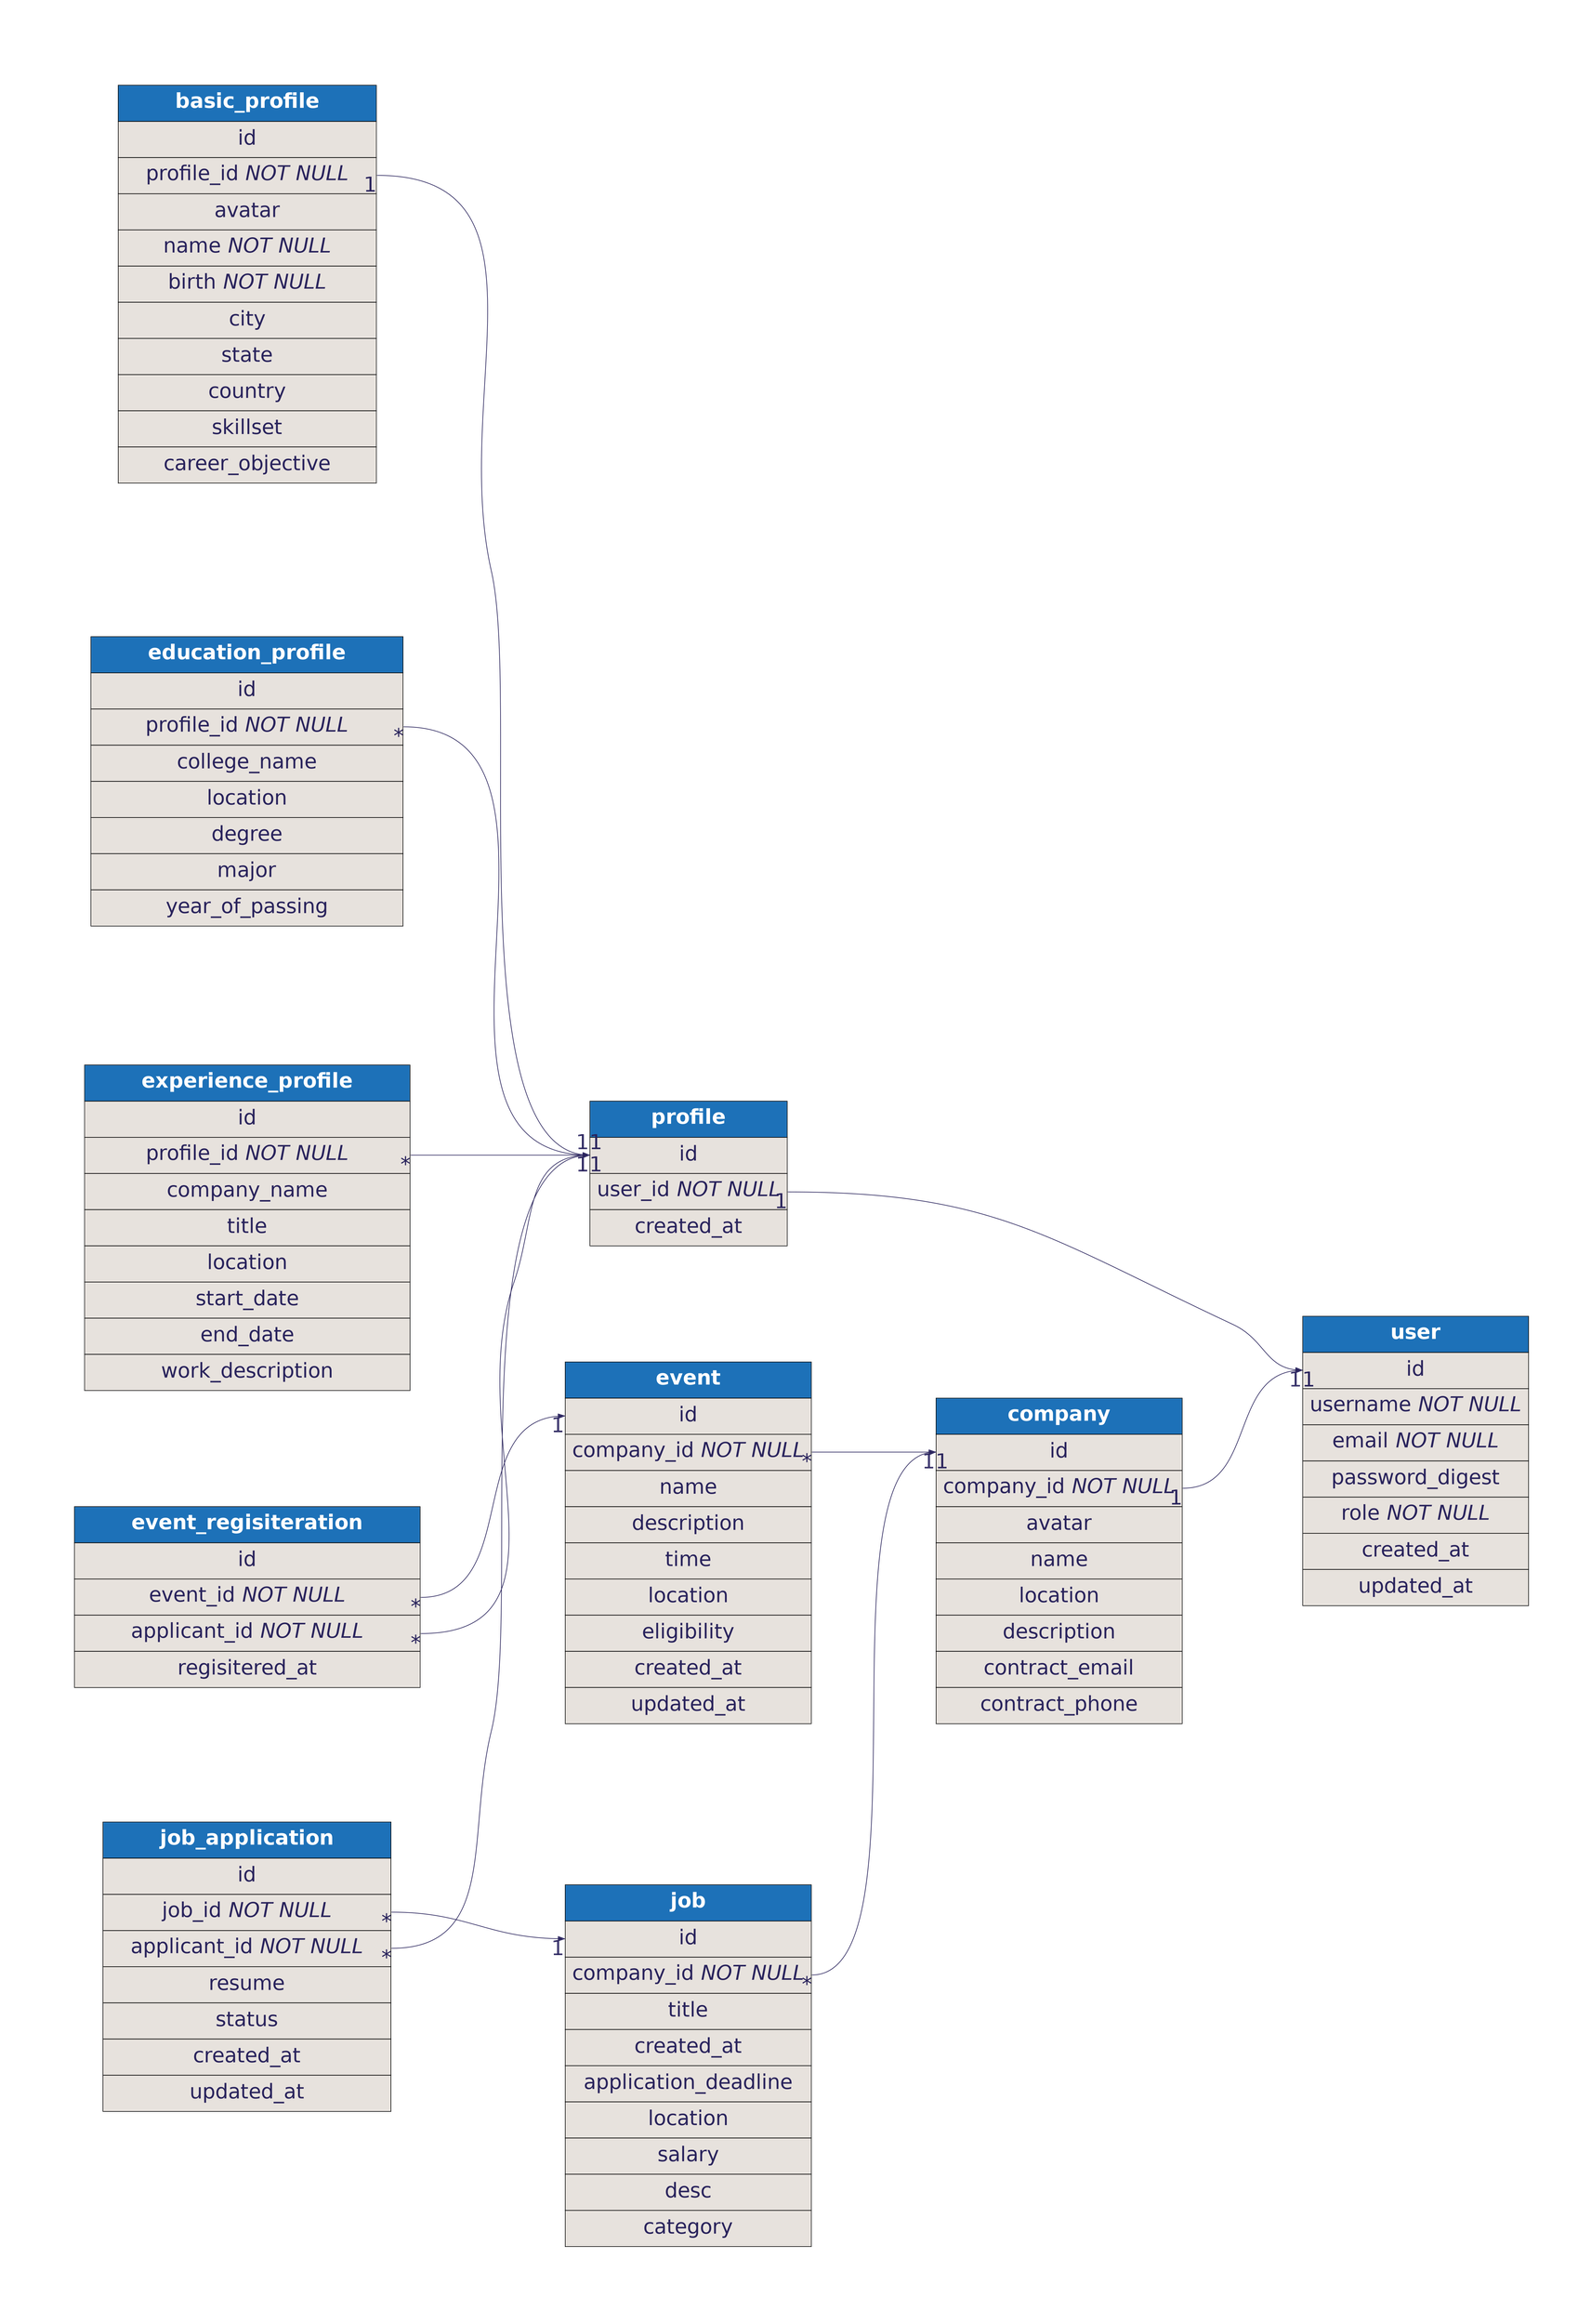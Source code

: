 digraph dbml {
      rankdir=LR;
      graph [fontname="helvetica", fontsize=32, fontcolor="#29235c", bgcolor="transparent"];
      node [penwidth=0, margin=0, fontname="helvetica", fontsize=32, fontcolor="#29235c"];
      edge [fontname="helvetica", fontsize=32, fontcolor="#29235c", color="#29235c"];

      
      
      "user" [id=user;label=<<TABLE BORDER="0" CELLBORDER="1" CELLSPACING="0" CELLPADDING="10" >
      <TR><TD PORT="f0" WIDTH="150" BGCOLOR="#1d71b8"><font color="#ffffff"><B>       user       </B></font></TD></TR>
<TR><TD PORT="f1" BGCOLOR="#e7e2dd">id</TD></TR>
<TR><TD PORT="f2" BGCOLOR="#e7e2dd">username <i>NOT NULL</i></TD></TR>
<TR><TD PORT="f3" BGCOLOR="#e7e2dd">email <i>NOT NULL</i></TD></TR>
<TR><TD PORT="f4" BGCOLOR="#e7e2dd">password_digest</TD></TR>
<TR><TD PORT="f5" BGCOLOR="#e7e2dd">role <i>NOT NULL</i></TD></TR>
<TR><TD PORT="f6" BGCOLOR="#e7e2dd">created_at</TD></TR>
<TR><TD PORT="f7" BGCOLOR="#e7e2dd">updated_at</TD></TR>
    </TABLE>>];
"profile" [id=profile;label=<<TABLE BORDER="0" CELLBORDER="1" CELLSPACING="0" CELLPADDING="10" >
      <TR><TD PORT="f0" WIDTH="150" BGCOLOR="#1d71b8"><font color="#ffffff"><B>       profile       </B></font></TD></TR>
<TR><TD PORT="f1" BGCOLOR="#e7e2dd">id</TD></TR>
<TR><TD PORT="f2" BGCOLOR="#e7e2dd">user_id <i>NOT NULL</i></TD></TR>
<TR><TD PORT="f3" BGCOLOR="#e7e2dd">created_at</TD></TR>
    </TABLE>>];
"basic_profile" [id=basic_profile;label=<<TABLE BORDER="0" CELLBORDER="1" CELLSPACING="0" CELLPADDING="10" >
      <TR><TD PORT="f0" WIDTH="150" BGCOLOR="#1d71b8"><font color="#ffffff"><B>       basic_profile       </B></font></TD></TR>
<TR><TD PORT="f1" BGCOLOR="#e7e2dd">id</TD></TR>
<TR><TD PORT="f2" BGCOLOR="#e7e2dd">profile_id <i>NOT NULL</i></TD></TR>
<TR><TD PORT="f3" BGCOLOR="#e7e2dd">avatar</TD></TR>
<TR><TD PORT="f4" BGCOLOR="#e7e2dd">name <i>NOT NULL</i></TD></TR>
<TR><TD PORT="f5" BGCOLOR="#e7e2dd">birth <i>NOT NULL</i></TD></TR>
<TR><TD PORT="f6" BGCOLOR="#e7e2dd">city</TD></TR>
<TR><TD PORT="f7" BGCOLOR="#e7e2dd">state</TD></TR>
<TR><TD PORT="f8" BGCOLOR="#e7e2dd">country</TD></TR>
<TR><TD PORT="f9" BGCOLOR="#e7e2dd">skillset</TD></TR>
<TR><TD PORT="f10" BGCOLOR="#e7e2dd">career_objective</TD></TR>
    </TABLE>>];
"education_profile" [id=education_profile;label=<<TABLE BORDER="0" CELLBORDER="1" CELLSPACING="0" CELLPADDING="10" >
      <TR><TD PORT="f0" WIDTH="150" BGCOLOR="#1d71b8"><font color="#ffffff"><B>       education_profile       </B></font></TD></TR>
<TR><TD PORT="f1" BGCOLOR="#e7e2dd">id</TD></TR>
<TR><TD PORT="f2" BGCOLOR="#e7e2dd">profile_id <i>NOT NULL</i></TD></TR>
<TR><TD PORT="f3" BGCOLOR="#e7e2dd">college_name</TD></TR>
<TR><TD PORT="f4" BGCOLOR="#e7e2dd">location</TD></TR>
<TR><TD PORT="f5" BGCOLOR="#e7e2dd">degree</TD></TR>
<TR><TD PORT="f6" BGCOLOR="#e7e2dd">major</TD></TR>
<TR><TD PORT="f7" BGCOLOR="#e7e2dd">year_of_passing</TD></TR>
    </TABLE>>];
"experience_profile" [id=experience_profile;label=<<TABLE BORDER="0" CELLBORDER="1" CELLSPACING="0" CELLPADDING="10" >
      <TR><TD PORT="f0" WIDTH="150" BGCOLOR="#1d71b8"><font color="#ffffff"><B>       experience_profile       </B></font></TD></TR>
<TR><TD PORT="f1" BGCOLOR="#e7e2dd">id</TD></TR>
<TR><TD PORT="f2" BGCOLOR="#e7e2dd">profile_id <i>NOT NULL</i></TD></TR>
<TR><TD PORT="f3" BGCOLOR="#e7e2dd">company_name</TD></TR>
<TR><TD PORT="f4" BGCOLOR="#e7e2dd">title</TD></TR>
<TR><TD PORT="f5" BGCOLOR="#e7e2dd">location</TD></TR>
<TR><TD PORT="f6" BGCOLOR="#e7e2dd">start_date</TD></TR>
<TR><TD PORT="f7" BGCOLOR="#e7e2dd">end_date</TD></TR>
<TR><TD PORT="f8" BGCOLOR="#e7e2dd">work_description</TD></TR>
    </TABLE>>];
"company" [id=company;label=<<TABLE BORDER="0" CELLBORDER="1" CELLSPACING="0" CELLPADDING="10" >
      <TR><TD PORT="f0" WIDTH="150" BGCOLOR="#1d71b8"><font color="#ffffff"><B>       company       </B></font></TD></TR>
<TR><TD PORT="f1" BGCOLOR="#e7e2dd">id</TD></TR>
<TR><TD PORT="f2" BGCOLOR="#e7e2dd">company_id <i>NOT NULL</i></TD></TR>
<TR><TD PORT="f3" BGCOLOR="#e7e2dd">avatar</TD></TR>
<TR><TD PORT="f4" BGCOLOR="#e7e2dd">name</TD></TR>
<TR><TD PORT="f5" BGCOLOR="#e7e2dd">location</TD></TR>
<TR><TD PORT="f6" BGCOLOR="#e7e2dd">description</TD></TR>
<TR><TD PORT="f7" BGCOLOR="#e7e2dd">contract_email</TD></TR>
<TR><TD PORT="f8" BGCOLOR="#e7e2dd">contract_phone</TD></TR>
    </TABLE>>];
"job" [id=job;label=<<TABLE BORDER="0" CELLBORDER="1" CELLSPACING="0" CELLPADDING="10" >
      <TR><TD PORT="f0" WIDTH="150" BGCOLOR="#1d71b8"><font color="#ffffff"><B>       job       </B></font></TD></TR>
<TR><TD PORT="f1" BGCOLOR="#e7e2dd">id</TD></TR>
<TR><TD PORT="f2" BGCOLOR="#e7e2dd">company_id <i>NOT NULL</i></TD></TR>
<TR><TD PORT="f3" BGCOLOR="#e7e2dd">title</TD></TR>
<TR><TD PORT="f4" BGCOLOR="#e7e2dd">created_at</TD></TR>
<TR><TD PORT="f5" BGCOLOR="#e7e2dd">application_deadline</TD></TR>
<TR><TD PORT="f6" BGCOLOR="#e7e2dd">location</TD></TR>
<TR><TD PORT="f7" BGCOLOR="#e7e2dd">salary</TD></TR>
<TR><TD PORT="f8" BGCOLOR="#e7e2dd">desc</TD></TR>
<TR><TD PORT="f9" BGCOLOR="#e7e2dd">category</TD></TR>
    </TABLE>>];
"job_application" [id=job_application;label=<<TABLE BORDER="0" CELLBORDER="1" CELLSPACING="0" CELLPADDING="10" >
      <TR><TD PORT="f0" WIDTH="150" BGCOLOR="#1d71b8"><font color="#ffffff"><B>       job_application       </B></font></TD></TR>
<TR><TD PORT="f1" BGCOLOR="#e7e2dd">id</TD></TR>
<TR><TD PORT="f2" BGCOLOR="#e7e2dd">job_id <i>NOT NULL</i></TD></TR>
<TR><TD PORT="f3" BGCOLOR="#e7e2dd">applicant_id <i>NOT NULL</i></TD></TR>
<TR><TD PORT="f4" BGCOLOR="#e7e2dd">resume</TD></TR>
<TR><TD PORT="f5" BGCOLOR="#e7e2dd">status</TD></TR>
<TR><TD PORT="f6" BGCOLOR="#e7e2dd">created_at</TD></TR>
<TR><TD PORT="f7" BGCOLOR="#e7e2dd">updated_at</TD></TR>
    </TABLE>>];
"event" [id=event;label=<<TABLE BORDER="0" CELLBORDER="1" CELLSPACING="0" CELLPADDING="10" >
      <TR><TD PORT="f0" WIDTH="150" BGCOLOR="#1d71b8"><font color="#ffffff"><B>       event       </B></font></TD></TR>
<TR><TD PORT="f1" BGCOLOR="#e7e2dd">id</TD></TR>
<TR><TD PORT="f2" BGCOLOR="#e7e2dd">company_id <i>NOT NULL</i></TD></TR>
<TR><TD PORT="f3" BGCOLOR="#e7e2dd">name</TD></TR>
<TR><TD PORT="f4" BGCOLOR="#e7e2dd">description</TD></TR>
<TR><TD PORT="f5" BGCOLOR="#e7e2dd">time</TD></TR>
<TR><TD PORT="f6" BGCOLOR="#e7e2dd">location</TD></TR>
<TR><TD PORT="f7" BGCOLOR="#e7e2dd">eligibility</TD></TR>
<TR><TD PORT="f8" BGCOLOR="#e7e2dd">created_at</TD></TR>
<TR><TD PORT="f9" BGCOLOR="#e7e2dd">updated_at</TD></TR>
    </TABLE>>];
"event_regisiteration" [id=event_regisiteration;label=<<TABLE BORDER="0" CELLBORDER="1" CELLSPACING="0" CELLPADDING="10" >
      <TR><TD PORT="f0" WIDTH="150" BGCOLOR="#1d71b8"><font color="#ffffff"><B>       event_regisiteration       </B></font></TD></TR>
<TR><TD PORT="f1" BGCOLOR="#e7e2dd">id</TD></TR>
<TR><TD PORT="f2" BGCOLOR="#e7e2dd">event_id <i>NOT NULL</i></TD></TR>
<TR><TD PORT="f3" BGCOLOR="#e7e2dd">applicant_id <i>NOT NULL</i></TD></TR>
<TR><TD PORT="f4" BGCOLOR="#e7e2dd">regisitered_at</TD></TR>
    </TABLE>>];
    
      profile:f2:e -> user:f1:w [headlabel="1", taillabel="1", arrowhead="normal", arrowtail="none"]
basic_profile:f2:e -> profile:f1:w [headlabel="1", taillabel="1", arrowhead="normal", arrowtail="none"]
education_profile:f2:e -> profile:f1:w [headlabel="1", taillabel="*", arrowhead="normal", arrowtail="none"]
experience_profile:f2:e -> profile:f1:w [headlabel="1", taillabel="*", arrowhead="normal", arrowtail="none"]
company:f2:e -> user:f1:w [headlabel="1", taillabel="1", arrowhead="normal", arrowtail="none"]
job:f2:e -> company:f1:w [headlabel="1", taillabel="*", arrowhead="normal", arrowtail="none"]
job_application:f2:e -> job:f1:w [headlabel="1", taillabel="*", arrowhead="normal", arrowtail="none"]
job_application:f3:e -> profile:f1:w [headlabel="1", taillabel="*", arrowhead="normal", arrowtail="none"]
event:f2:e -> company:f1:w [headlabel="1", taillabel="*", arrowhead="normal", arrowtail="none"]
event_regisiteration:f2:e -> event:f1:w [headlabel="1", taillabel="*", arrowhead="normal", arrowtail="none"]
event_regisiteration:f3:e -> profile:f1:w [headlabel="1", taillabel="*", arrowhead="normal", arrowtail="none"]
    }